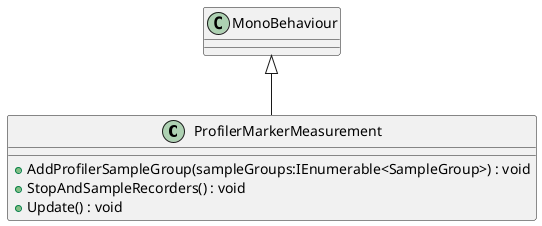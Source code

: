 @startuml
class ProfilerMarkerMeasurement {
    + AddProfilerSampleGroup(sampleGroups:IEnumerable<SampleGroup>) : void
    + StopAndSampleRecorders() : void
    + Update() : void
}
MonoBehaviour <|-- ProfilerMarkerMeasurement
@enduml

